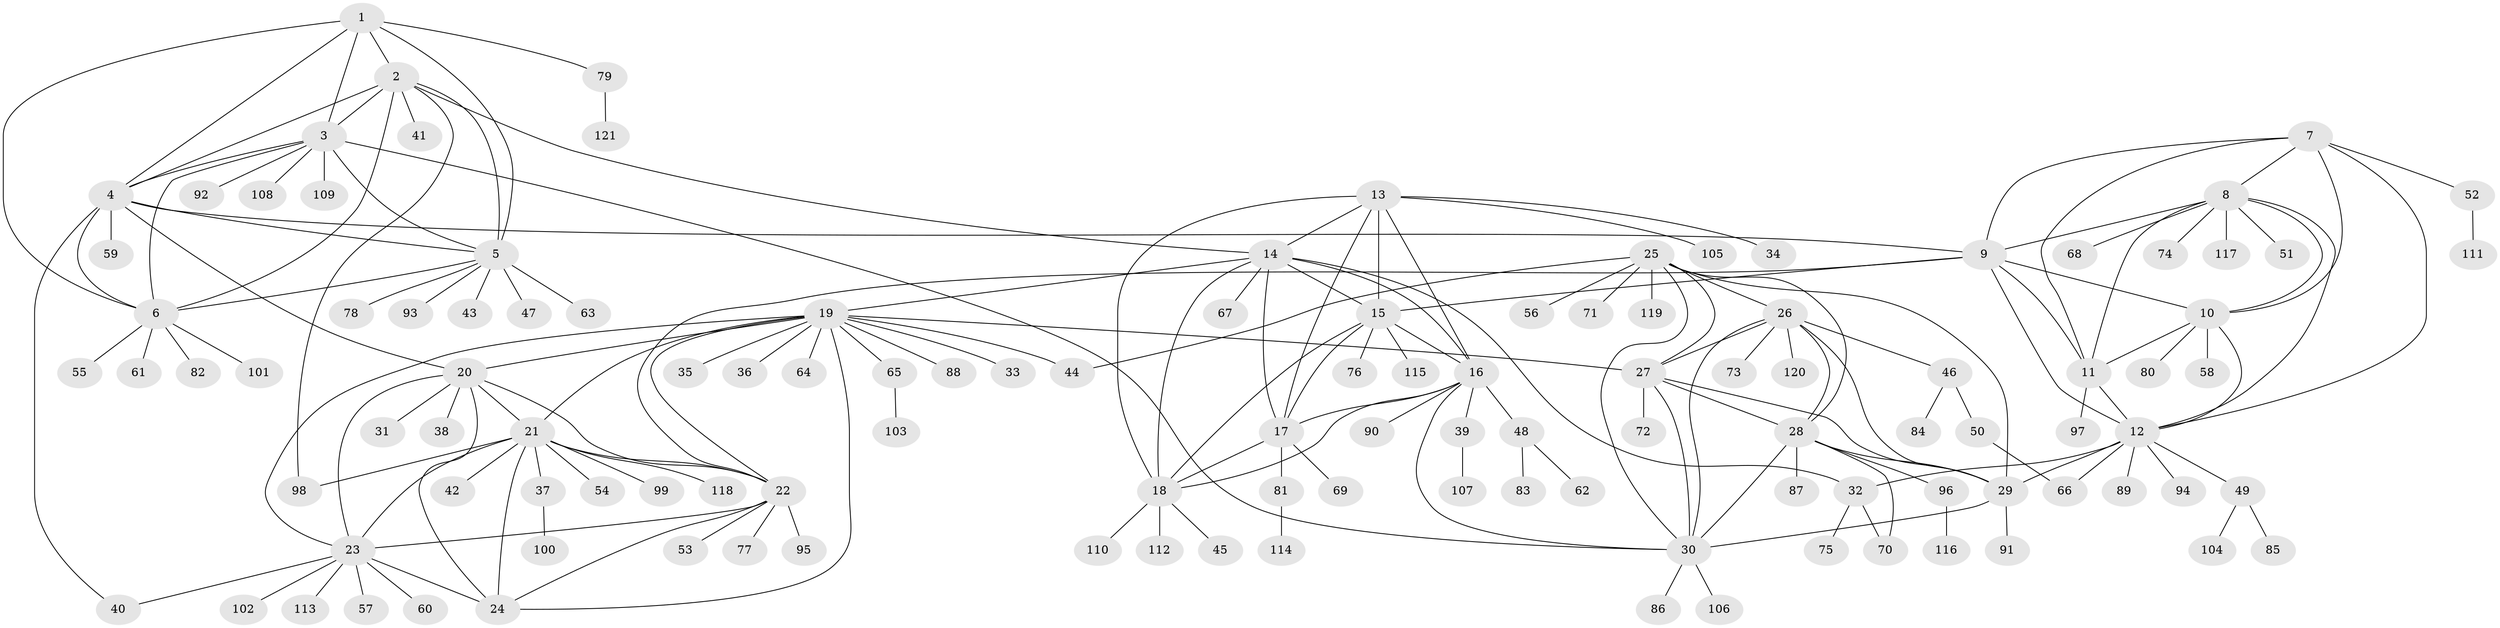 // coarse degree distribution, {1: 0.5753424657534246, 10: 0.0273972602739726, 2: 0.1095890410958904, 6: 0.0684931506849315, 11: 0.0136986301369863, 5: 0.0958904109589041, 7: 0.0410958904109589, 8: 0.0547945205479452, 3: 0.0136986301369863}
// Generated by graph-tools (version 1.1) at 2025/37/03/04/25 23:37:36]
// undirected, 121 vertices, 182 edges
graph export_dot {
  node [color=gray90,style=filled];
  1;
  2;
  3;
  4;
  5;
  6;
  7;
  8;
  9;
  10;
  11;
  12;
  13;
  14;
  15;
  16;
  17;
  18;
  19;
  20;
  21;
  22;
  23;
  24;
  25;
  26;
  27;
  28;
  29;
  30;
  31;
  32;
  33;
  34;
  35;
  36;
  37;
  38;
  39;
  40;
  41;
  42;
  43;
  44;
  45;
  46;
  47;
  48;
  49;
  50;
  51;
  52;
  53;
  54;
  55;
  56;
  57;
  58;
  59;
  60;
  61;
  62;
  63;
  64;
  65;
  66;
  67;
  68;
  69;
  70;
  71;
  72;
  73;
  74;
  75;
  76;
  77;
  78;
  79;
  80;
  81;
  82;
  83;
  84;
  85;
  86;
  87;
  88;
  89;
  90;
  91;
  92;
  93;
  94;
  95;
  96;
  97;
  98;
  99;
  100;
  101;
  102;
  103;
  104;
  105;
  106;
  107;
  108;
  109;
  110;
  111;
  112;
  113;
  114;
  115;
  116;
  117;
  118;
  119;
  120;
  121;
  1 -- 2;
  1 -- 3;
  1 -- 4;
  1 -- 5;
  1 -- 6;
  1 -- 79;
  2 -- 3;
  2 -- 4;
  2 -- 5;
  2 -- 6;
  2 -- 14;
  2 -- 41;
  2 -- 98;
  3 -- 4;
  3 -- 5;
  3 -- 6;
  3 -- 30;
  3 -- 92;
  3 -- 108;
  3 -- 109;
  4 -- 5;
  4 -- 6;
  4 -- 9;
  4 -- 20;
  4 -- 40;
  4 -- 59;
  5 -- 6;
  5 -- 43;
  5 -- 47;
  5 -- 63;
  5 -- 78;
  5 -- 93;
  6 -- 55;
  6 -- 61;
  6 -- 82;
  6 -- 101;
  7 -- 8;
  7 -- 9;
  7 -- 10;
  7 -- 11;
  7 -- 12;
  7 -- 52;
  8 -- 9;
  8 -- 10;
  8 -- 11;
  8 -- 12;
  8 -- 51;
  8 -- 68;
  8 -- 74;
  8 -- 117;
  9 -- 10;
  9 -- 11;
  9 -- 12;
  9 -- 15;
  9 -- 22;
  10 -- 11;
  10 -- 12;
  10 -- 58;
  10 -- 80;
  11 -- 12;
  11 -- 97;
  12 -- 29;
  12 -- 32;
  12 -- 49;
  12 -- 66;
  12 -- 89;
  12 -- 94;
  13 -- 14;
  13 -- 15;
  13 -- 16;
  13 -- 17;
  13 -- 18;
  13 -- 34;
  13 -- 105;
  14 -- 15;
  14 -- 16;
  14 -- 17;
  14 -- 18;
  14 -- 19;
  14 -- 32;
  14 -- 67;
  15 -- 16;
  15 -- 17;
  15 -- 18;
  15 -- 76;
  15 -- 115;
  16 -- 17;
  16 -- 18;
  16 -- 30;
  16 -- 39;
  16 -- 48;
  16 -- 90;
  17 -- 18;
  17 -- 69;
  17 -- 81;
  18 -- 45;
  18 -- 110;
  18 -- 112;
  19 -- 20;
  19 -- 21;
  19 -- 22;
  19 -- 23;
  19 -- 24;
  19 -- 27;
  19 -- 33;
  19 -- 35;
  19 -- 36;
  19 -- 44;
  19 -- 64;
  19 -- 65;
  19 -- 88;
  20 -- 21;
  20 -- 22;
  20 -- 23;
  20 -- 24;
  20 -- 31;
  20 -- 38;
  21 -- 22;
  21 -- 23;
  21 -- 24;
  21 -- 37;
  21 -- 42;
  21 -- 54;
  21 -- 98;
  21 -- 99;
  21 -- 118;
  22 -- 23;
  22 -- 24;
  22 -- 53;
  22 -- 77;
  22 -- 95;
  23 -- 24;
  23 -- 40;
  23 -- 57;
  23 -- 60;
  23 -- 102;
  23 -- 113;
  25 -- 26;
  25 -- 27;
  25 -- 28;
  25 -- 29;
  25 -- 30;
  25 -- 44;
  25 -- 56;
  25 -- 71;
  25 -- 119;
  26 -- 27;
  26 -- 28;
  26 -- 29;
  26 -- 30;
  26 -- 46;
  26 -- 73;
  26 -- 120;
  27 -- 28;
  27 -- 29;
  27 -- 30;
  27 -- 72;
  28 -- 29;
  28 -- 30;
  28 -- 70;
  28 -- 87;
  28 -- 96;
  29 -- 30;
  29 -- 91;
  30 -- 86;
  30 -- 106;
  32 -- 70;
  32 -- 75;
  37 -- 100;
  39 -- 107;
  46 -- 50;
  46 -- 84;
  48 -- 62;
  48 -- 83;
  49 -- 85;
  49 -- 104;
  50 -- 66;
  52 -- 111;
  65 -- 103;
  79 -- 121;
  81 -- 114;
  96 -- 116;
}
